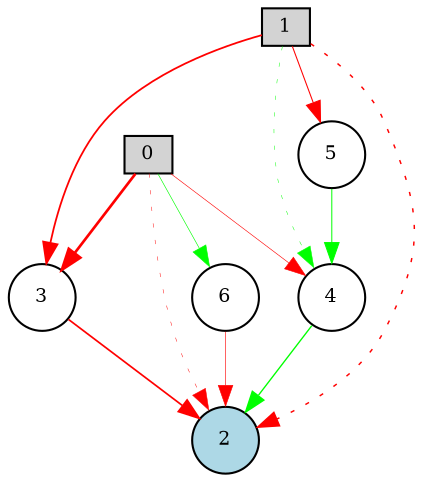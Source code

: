 digraph {
	node [fontsize=9 height=0.2 shape=circle width=0.2]
		0 [fillcolor=lightgray shape=box style=filled]
		1 [fillcolor=lightgray shape=box style=filled]
		2 [fillcolor=lightblue style=filled]
		3 [fillcolor=white style=filled]
		4 [fillcolor=white style=filled]
		5 [fillcolor=white style=filled]
		6 [fillcolor=white style=filled]
			1 -> 2 [color=red penwidth=0.702768126038 style=dotted]
			3 -> 2 [color=red penwidth=0.820721410353 style=solid]
			1 -> 3 [color=red penwidth=0.85793679213 style=solid]
			1 -> 5 [color=red penwidth=0.507438200133 style=solid]
			5 -> 4 [color=green penwidth=0.477147550892 style=solid]
			1 -> 4 [color=green penwidth=0.227687373148 style=dotted]
			0 -> 6 [color=green penwidth=0.3 style=solid]
			6 -> 2 [color=red penwidth=0.296451102794 style=solid]
			0 -> 4 [color=red penwidth=0.286096657495 style=solid]
			4 -> 2 [color=green penwidth=0.654282929758 style=solid]
			0 -> 3 [color=red penwidth=1.28649385807 style=solid]
			0 -> 2 [color=red penwidth=0.225919458082 style=dotted]
}